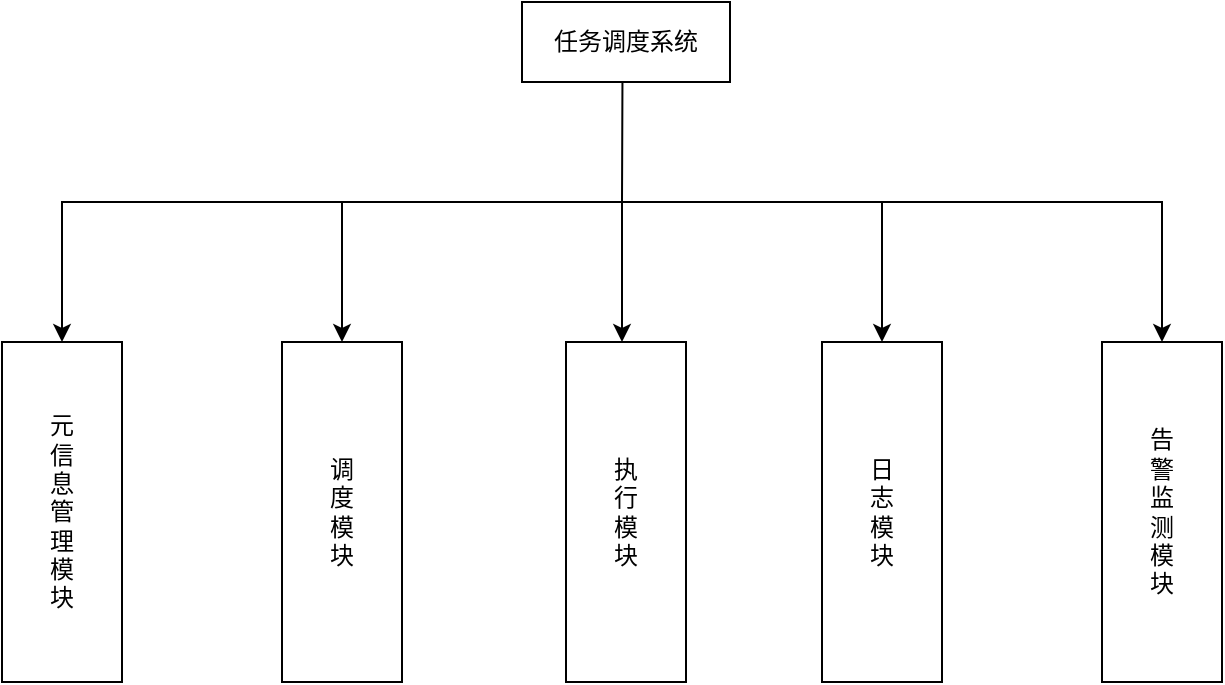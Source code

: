<mxfile version="21.5.1" type="github">
  <diagram name="第 1 页" id="GhASuWuZi42JvSnn__Yv">
    <mxGraphModel dx="1122" dy="538" grid="1" gridSize="10" guides="1" tooltips="1" connect="1" arrows="1" fold="1" page="1" pageScale="1" pageWidth="827" pageHeight="1169" math="0" shadow="0">
      <root>
        <mxCell id="0" />
        <mxCell id="1" parent="0" />
        <mxCell id="wq72LBG8KCP3KCf_MoC9-1" value="任务调度系统" style="rounded=0;whiteSpace=wrap;html=1;" parent="1" vertex="1">
          <mxGeometry x="310" y="100" width="104" height="40" as="geometry" />
        </mxCell>
        <mxCell id="wq72LBG8KCP3KCf_MoC9-6" value="元&lt;br&gt;信&lt;br&gt;息&lt;br&gt;管&lt;br&gt;理&lt;br&gt;模&lt;br&gt;块" style="rounded=0;whiteSpace=wrap;html=1;" parent="1" vertex="1">
          <mxGeometry x="50" y="270" width="60" height="170" as="geometry" />
        </mxCell>
        <mxCell id="wq72LBG8KCP3KCf_MoC9-7" value="" style="endArrow=classic;html=1;rounded=0;entryX=0.5;entryY=0;entryDx=0;entryDy=0;exitX=0.483;exitY=0.989;exitDx=0;exitDy=0;exitPerimeter=0;" parent="1" source="wq72LBG8KCP3KCf_MoC9-1" target="wq72LBG8KCP3KCf_MoC9-6" edge="1">
          <mxGeometry width="50" height="50" relative="1" as="geometry">
            <mxPoint x="362" y="140" as="sourcePoint" />
            <mxPoint x="360" y="190" as="targetPoint" />
            <Array as="points">
              <mxPoint x="360" y="200" />
              <mxPoint x="80" y="200" />
            </Array>
          </mxGeometry>
        </mxCell>
        <mxCell id="wq72LBG8KCP3KCf_MoC9-8" value="调&lt;br&gt;度&lt;br&gt;模&lt;br&gt;块" style="rounded=0;whiteSpace=wrap;html=1;" parent="1" vertex="1">
          <mxGeometry x="190" y="270" width="60" height="170" as="geometry" />
        </mxCell>
        <mxCell id="wq72LBG8KCP3KCf_MoC9-9" value="执&lt;br&gt;行&lt;br&gt;模&lt;br&gt;块" style="rounded=0;whiteSpace=wrap;html=1;" parent="1" vertex="1">
          <mxGeometry x="332" y="270" width="60" height="170" as="geometry" />
        </mxCell>
        <mxCell id="wq72LBG8KCP3KCf_MoC9-11" value="日&lt;br&gt;志&lt;br&gt;模&lt;br&gt;块" style="rounded=0;whiteSpace=wrap;html=1;" parent="1" vertex="1">
          <mxGeometry x="460" y="270" width="60" height="170" as="geometry" />
        </mxCell>
        <mxCell id="wq72LBG8KCP3KCf_MoC9-13" value="告&lt;br&gt;警&lt;br&gt;监&lt;br&gt;测&lt;br&gt;模&lt;br&gt;块" style="rounded=0;whiteSpace=wrap;html=1;" parent="1" vertex="1">
          <mxGeometry x="600" y="270" width="60" height="170" as="geometry" />
        </mxCell>
        <mxCell id="wq72LBG8KCP3KCf_MoC9-15" value="" style="endArrow=classic;html=1;rounded=0;entryX=0.5;entryY=0;entryDx=0;entryDy=0;" parent="1" target="wq72LBG8KCP3KCf_MoC9-8" edge="1">
          <mxGeometry width="50" height="50" relative="1" as="geometry">
            <mxPoint x="220" y="200" as="sourcePoint" />
            <mxPoint x="440" y="190" as="targetPoint" />
          </mxGeometry>
        </mxCell>
        <mxCell id="wq72LBG8KCP3KCf_MoC9-16" value="" style="endArrow=classic;html=1;rounded=0;" parent="1" edge="1">
          <mxGeometry width="50" height="50" relative="1" as="geometry">
            <mxPoint x="360" y="200" as="sourcePoint" />
            <mxPoint x="360" y="270" as="targetPoint" />
          </mxGeometry>
        </mxCell>
        <mxCell id="wq72LBG8KCP3KCf_MoC9-17" value="" style="endArrow=classic;html=1;rounded=0;entryX=0.5;entryY=0;entryDx=0;entryDy=0;" parent="1" target="wq72LBG8KCP3KCf_MoC9-13" edge="1">
          <mxGeometry width="50" height="50" relative="1" as="geometry">
            <mxPoint x="360" y="200" as="sourcePoint" />
            <mxPoint x="540" y="150" as="targetPoint" />
            <Array as="points">
              <mxPoint x="630" y="200" />
            </Array>
          </mxGeometry>
        </mxCell>
        <mxCell id="wq72LBG8KCP3KCf_MoC9-18" value="" style="endArrow=classic;html=1;rounded=0;entryX=0.5;entryY=0;entryDx=0;entryDy=0;" parent="1" target="wq72LBG8KCP3KCf_MoC9-11" edge="1">
          <mxGeometry width="50" height="50" relative="1" as="geometry">
            <mxPoint x="490" y="200" as="sourcePoint" />
            <mxPoint x="490" y="130" as="targetPoint" />
          </mxGeometry>
        </mxCell>
      </root>
    </mxGraphModel>
  </diagram>
</mxfile>
